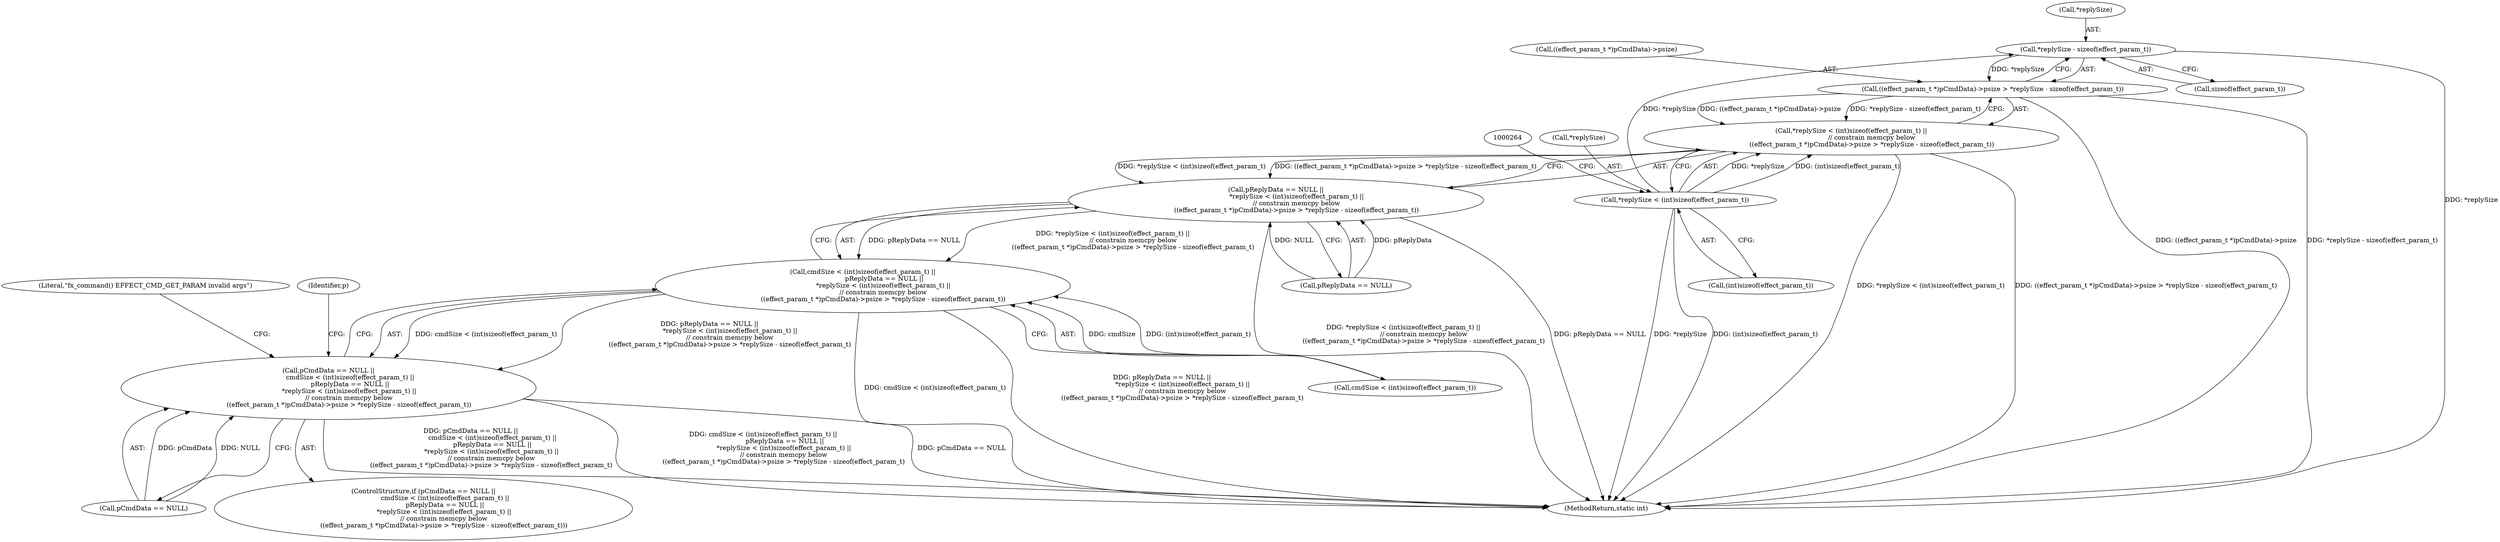 digraph "0_Android_073a80800f341325932c66818ce4302b312909a4_0@API" {
"1000267" [label="(Call,*replySize - sizeof(effect_param_t))"];
"1000254" [label="(Call,*replySize < (int)sizeof(effect_param_t))"];
"1000261" [label="(Call,((effect_param_t *)pCmdData)->psize > *replySize - sizeof(effect_param_t))"];
"1000253" [label="(Call,*replySize < (int)sizeof(effect_param_t) ||\n                    // constrain memcpy below\n                    ((effect_param_t *)pCmdData)->psize > *replySize - sizeof(effect_param_t))"];
"1000249" [label="(Call,pReplyData == NULL ||\n                    *replySize < (int)sizeof(effect_param_t) ||\n                    // constrain memcpy below\n                    ((effect_param_t *)pCmdData)->psize > *replySize - sizeof(effect_param_t))"];
"1000242" [label="(Call,cmdSize < (int)sizeof(effect_param_t) ||\n                     pReplyData == NULL ||\n                    *replySize < (int)sizeof(effect_param_t) ||\n                    // constrain memcpy below\n                    ((effect_param_t *)pCmdData)->psize > *replySize - sizeof(effect_param_t))"];
"1000238" [label="(Call,pCmdData == NULL ||\n                     cmdSize < (int)sizeof(effect_param_t) ||\n                     pReplyData == NULL ||\n                    *replySize < (int)sizeof(effect_param_t) ||\n                    // constrain memcpy below\n                    ((effect_param_t *)pCmdData)->psize > *replySize - sizeof(effect_param_t))"];
"1000255" [label="(Call,*replySize)"];
"1000249" [label="(Call,pReplyData == NULL ||\n                    *replySize < (int)sizeof(effect_param_t) ||\n                    // constrain memcpy below\n                    ((effect_param_t *)pCmdData)->psize > *replySize - sizeof(effect_param_t))"];
"1000242" [label="(Call,cmdSize < (int)sizeof(effect_param_t) ||\n                     pReplyData == NULL ||\n                    *replySize < (int)sizeof(effect_param_t) ||\n                    // constrain memcpy below\n                    ((effect_param_t *)pCmdData)->psize > *replySize - sizeof(effect_param_t))"];
"1000238" [label="(Call,pCmdData == NULL ||\n                     cmdSize < (int)sizeof(effect_param_t) ||\n                     pReplyData == NULL ||\n                    *replySize < (int)sizeof(effect_param_t) ||\n                    // constrain memcpy below\n                    ((effect_param_t *)pCmdData)->psize > *replySize - sizeof(effect_param_t))"];
"1000237" [label="(ControlStructure,if (pCmdData == NULL ||\n                     cmdSize < (int)sizeof(effect_param_t) ||\n                     pReplyData == NULL ||\n                    *replySize < (int)sizeof(effect_param_t) ||\n                    // constrain memcpy below\n                    ((effect_param_t *)pCmdData)->psize > *replySize - sizeof(effect_param_t)))"];
"1000274" [label="(Literal,\"fx_command() EFFECT_CMD_GET_PARAM invalid args\")"];
"1000487" [label="(MethodReturn,static int)"];
"1000257" [label="(Call,(int)sizeof(effect_param_t))"];
"1000239" [label="(Call,pCmdData == NULL)"];
"1000250" [label="(Call,pReplyData == NULL)"];
"1000267" [label="(Call,*replySize - sizeof(effect_param_t))"];
"1000243" [label="(Call,cmdSize < (int)sizeof(effect_param_t))"];
"1000268" [label="(Call,*replySize)"];
"1000270" [label="(Call,sizeof(effect_param_t))"];
"1000261" [label="(Call,((effect_param_t *)pCmdData)->psize > *replySize - sizeof(effect_param_t))"];
"1000254" [label="(Call,*replySize < (int)sizeof(effect_param_t))"];
"1000253" [label="(Call,*replySize < (int)sizeof(effect_param_t) ||\n                    // constrain memcpy below\n                    ((effect_param_t *)pCmdData)->psize > *replySize - sizeof(effect_param_t))"];
"1000262" [label="(Call,((effect_param_t *)pCmdData)->psize)"];
"1000280" [label="(Identifier,p)"];
"1000267" -> "1000261"  [label="AST: "];
"1000267" -> "1000270"  [label="CFG: "];
"1000268" -> "1000267"  [label="AST: "];
"1000270" -> "1000267"  [label="AST: "];
"1000261" -> "1000267"  [label="CFG: "];
"1000267" -> "1000487"  [label="DDG: *replySize"];
"1000267" -> "1000261"  [label="DDG: *replySize"];
"1000254" -> "1000267"  [label="DDG: *replySize"];
"1000254" -> "1000253"  [label="AST: "];
"1000254" -> "1000257"  [label="CFG: "];
"1000255" -> "1000254"  [label="AST: "];
"1000257" -> "1000254"  [label="AST: "];
"1000264" -> "1000254"  [label="CFG: "];
"1000253" -> "1000254"  [label="CFG: "];
"1000254" -> "1000487"  [label="DDG: *replySize"];
"1000254" -> "1000487"  [label="DDG: (int)sizeof(effect_param_t)"];
"1000254" -> "1000253"  [label="DDG: *replySize"];
"1000254" -> "1000253"  [label="DDG: (int)sizeof(effect_param_t)"];
"1000261" -> "1000253"  [label="AST: "];
"1000262" -> "1000261"  [label="AST: "];
"1000253" -> "1000261"  [label="CFG: "];
"1000261" -> "1000487"  [label="DDG: *replySize - sizeof(effect_param_t)"];
"1000261" -> "1000487"  [label="DDG: ((effect_param_t *)pCmdData)->psize"];
"1000261" -> "1000253"  [label="DDG: ((effect_param_t *)pCmdData)->psize"];
"1000261" -> "1000253"  [label="DDG: *replySize - sizeof(effect_param_t)"];
"1000253" -> "1000249"  [label="AST: "];
"1000249" -> "1000253"  [label="CFG: "];
"1000253" -> "1000487"  [label="DDG: *replySize < (int)sizeof(effect_param_t)"];
"1000253" -> "1000487"  [label="DDG: ((effect_param_t *)pCmdData)->psize > *replySize - sizeof(effect_param_t)"];
"1000253" -> "1000249"  [label="DDG: *replySize < (int)sizeof(effect_param_t)"];
"1000253" -> "1000249"  [label="DDG: ((effect_param_t *)pCmdData)->psize > *replySize - sizeof(effect_param_t)"];
"1000249" -> "1000242"  [label="AST: "];
"1000249" -> "1000250"  [label="CFG: "];
"1000250" -> "1000249"  [label="AST: "];
"1000242" -> "1000249"  [label="CFG: "];
"1000249" -> "1000487"  [label="DDG: *replySize < (int)sizeof(effect_param_t) ||\n                    // constrain memcpy below\n                    ((effect_param_t *)pCmdData)->psize > *replySize - sizeof(effect_param_t)"];
"1000249" -> "1000487"  [label="DDG: pReplyData == NULL"];
"1000249" -> "1000242"  [label="DDG: pReplyData == NULL"];
"1000249" -> "1000242"  [label="DDG: *replySize < (int)sizeof(effect_param_t) ||\n                    // constrain memcpy below\n                    ((effect_param_t *)pCmdData)->psize > *replySize - sizeof(effect_param_t)"];
"1000250" -> "1000249"  [label="DDG: pReplyData"];
"1000250" -> "1000249"  [label="DDG: NULL"];
"1000242" -> "1000238"  [label="AST: "];
"1000242" -> "1000243"  [label="CFG: "];
"1000243" -> "1000242"  [label="AST: "];
"1000238" -> "1000242"  [label="CFG: "];
"1000242" -> "1000487"  [label="DDG: cmdSize < (int)sizeof(effect_param_t)"];
"1000242" -> "1000487"  [label="DDG: pReplyData == NULL ||\n                    *replySize < (int)sizeof(effect_param_t) ||\n                    // constrain memcpy below\n                    ((effect_param_t *)pCmdData)->psize > *replySize - sizeof(effect_param_t)"];
"1000242" -> "1000238"  [label="DDG: cmdSize < (int)sizeof(effect_param_t)"];
"1000242" -> "1000238"  [label="DDG: pReplyData == NULL ||\n                    *replySize < (int)sizeof(effect_param_t) ||\n                    // constrain memcpy below\n                    ((effect_param_t *)pCmdData)->psize > *replySize - sizeof(effect_param_t)"];
"1000243" -> "1000242"  [label="DDG: cmdSize"];
"1000243" -> "1000242"  [label="DDG: (int)sizeof(effect_param_t)"];
"1000238" -> "1000237"  [label="AST: "];
"1000238" -> "1000239"  [label="CFG: "];
"1000239" -> "1000238"  [label="AST: "];
"1000274" -> "1000238"  [label="CFG: "];
"1000280" -> "1000238"  [label="CFG: "];
"1000238" -> "1000487"  [label="DDG: pCmdData == NULL"];
"1000238" -> "1000487"  [label="DDG: pCmdData == NULL ||\n                     cmdSize < (int)sizeof(effect_param_t) ||\n                     pReplyData == NULL ||\n                    *replySize < (int)sizeof(effect_param_t) ||\n                    // constrain memcpy below\n                    ((effect_param_t *)pCmdData)->psize > *replySize - sizeof(effect_param_t)"];
"1000238" -> "1000487"  [label="DDG: cmdSize < (int)sizeof(effect_param_t) ||\n                     pReplyData == NULL ||\n                    *replySize < (int)sizeof(effect_param_t) ||\n                    // constrain memcpy below\n                    ((effect_param_t *)pCmdData)->psize > *replySize - sizeof(effect_param_t)"];
"1000239" -> "1000238"  [label="DDG: pCmdData"];
"1000239" -> "1000238"  [label="DDG: NULL"];
}
